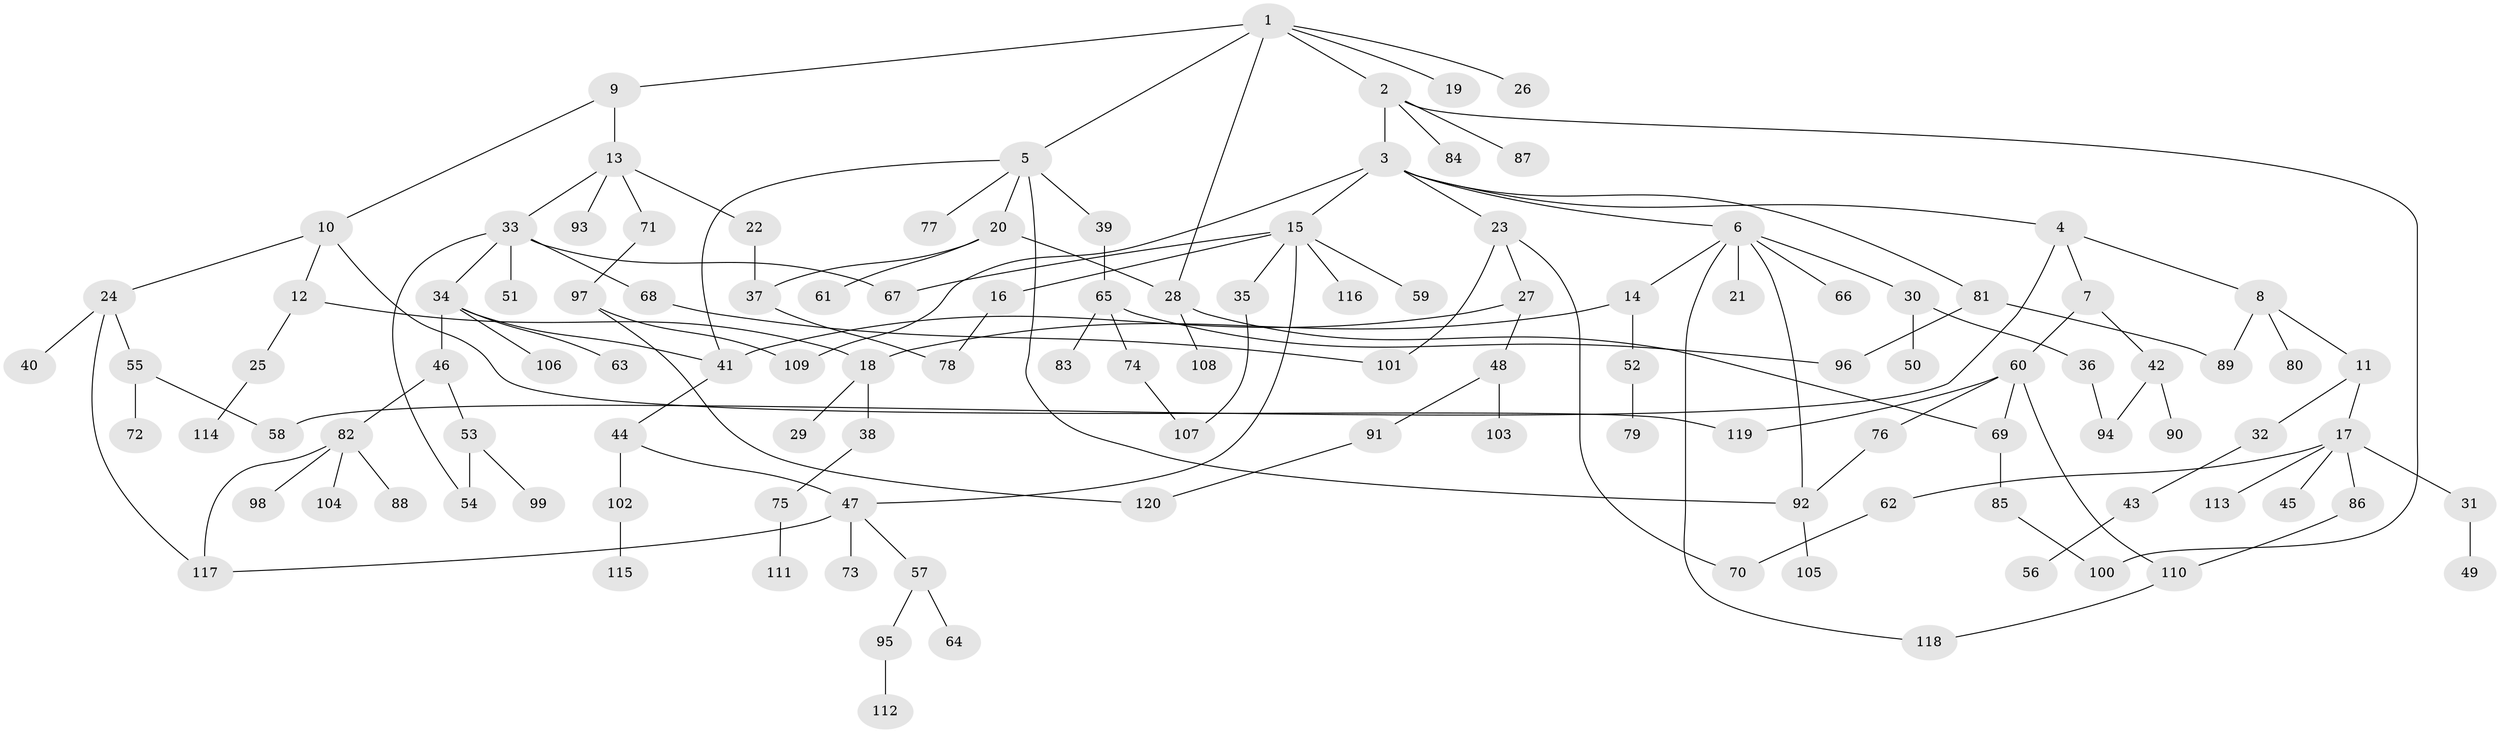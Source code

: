 // coarse degree distribution, {9: 0.03333333333333333, 7: 0.016666666666666666, 4: 0.1, 6: 0.06666666666666667, 3: 0.23333333333333334, 11: 0.016666666666666666, 2: 0.1, 1: 0.4166666666666667, 5: 0.016666666666666666}
// Generated by graph-tools (version 1.1) at 2025/17/03/04/25 18:17:09]
// undirected, 120 vertices, 146 edges
graph export_dot {
graph [start="1"]
  node [color=gray90,style=filled];
  1;
  2;
  3;
  4;
  5;
  6;
  7;
  8;
  9;
  10;
  11;
  12;
  13;
  14;
  15;
  16;
  17;
  18;
  19;
  20;
  21;
  22;
  23;
  24;
  25;
  26;
  27;
  28;
  29;
  30;
  31;
  32;
  33;
  34;
  35;
  36;
  37;
  38;
  39;
  40;
  41;
  42;
  43;
  44;
  45;
  46;
  47;
  48;
  49;
  50;
  51;
  52;
  53;
  54;
  55;
  56;
  57;
  58;
  59;
  60;
  61;
  62;
  63;
  64;
  65;
  66;
  67;
  68;
  69;
  70;
  71;
  72;
  73;
  74;
  75;
  76;
  77;
  78;
  79;
  80;
  81;
  82;
  83;
  84;
  85;
  86;
  87;
  88;
  89;
  90;
  91;
  92;
  93;
  94;
  95;
  96;
  97;
  98;
  99;
  100;
  101;
  102;
  103;
  104;
  105;
  106;
  107;
  108;
  109;
  110;
  111;
  112;
  113;
  114;
  115;
  116;
  117;
  118;
  119;
  120;
  1 -- 2;
  1 -- 5;
  1 -- 9;
  1 -- 19;
  1 -- 26;
  1 -- 28;
  2 -- 3;
  2 -- 84;
  2 -- 87;
  2 -- 100;
  3 -- 4;
  3 -- 6;
  3 -- 15;
  3 -- 23;
  3 -- 81;
  3 -- 109;
  4 -- 7;
  4 -- 8;
  4 -- 58;
  5 -- 20;
  5 -- 39;
  5 -- 77;
  5 -- 92;
  5 -- 41;
  6 -- 14;
  6 -- 21;
  6 -- 30;
  6 -- 66;
  6 -- 118;
  6 -- 92;
  7 -- 42;
  7 -- 60;
  8 -- 11;
  8 -- 80;
  8 -- 89;
  9 -- 10;
  9 -- 13;
  10 -- 12;
  10 -- 24;
  10 -- 119;
  11 -- 17;
  11 -- 32;
  12 -- 25;
  12 -- 18;
  13 -- 22;
  13 -- 33;
  13 -- 71;
  13 -- 93;
  14 -- 18;
  14 -- 52;
  15 -- 16;
  15 -- 35;
  15 -- 59;
  15 -- 67;
  15 -- 116;
  15 -- 47;
  16 -- 78;
  17 -- 31;
  17 -- 45;
  17 -- 62;
  17 -- 86;
  17 -- 113;
  18 -- 29;
  18 -- 38;
  20 -- 61;
  20 -- 28;
  20 -- 37;
  22 -- 37;
  23 -- 27;
  23 -- 101;
  23 -- 70;
  24 -- 40;
  24 -- 55;
  24 -- 117;
  25 -- 114;
  27 -- 48;
  27 -- 41;
  28 -- 108;
  28 -- 69;
  30 -- 36;
  30 -- 50;
  31 -- 49;
  32 -- 43;
  33 -- 34;
  33 -- 51;
  33 -- 68;
  33 -- 67;
  33 -- 54;
  34 -- 41;
  34 -- 46;
  34 -- 63;
  34 -- 106;
  35 -- 107;
  36 -- 94;
  37 -- 78;
  38 -- 75;
  39 -- 65;
  41 -- 44;
  42 -- 90;
  42 -- 94;
  43 -- 56;
  44 -- 47;
  44 -- 102;
  46 -- 53;
  46 -- 82;
  47 -- 57;
  47 -- 73;
  47 -- 117;
  48 -- 91;
  48 -- 103;
  52 -- 79;
  53 -- 54;
  53 -- 99;
  55 -- 72;
  55 -- 58;
  57 -- 64;
  57 -- 95;
  60 -- 69;
  60 -- 76;
  60 -- 119;
  60 -- 110;
  62 -- 70;
  65 -- 74;
  65 -- 83;
  65 -- 96;
  68 -- 101;
  69 -- 85;
  71 -- 97;
  74 -- 107;
  75 -- 111;
  76 -- 92;
  81 -- 89;
  81 -- 96;
  82 -- 88;
  82 -- 98;
  82 -- 104;
  82 -- 117;
  85 -- 100;
  86 -- 110;
  91 -- 120;
  92 -- 105;
  95 -- 112;
  97 -- 120;
  97 -- 109;
  102 -- 115;
  110 -- 118;
}
